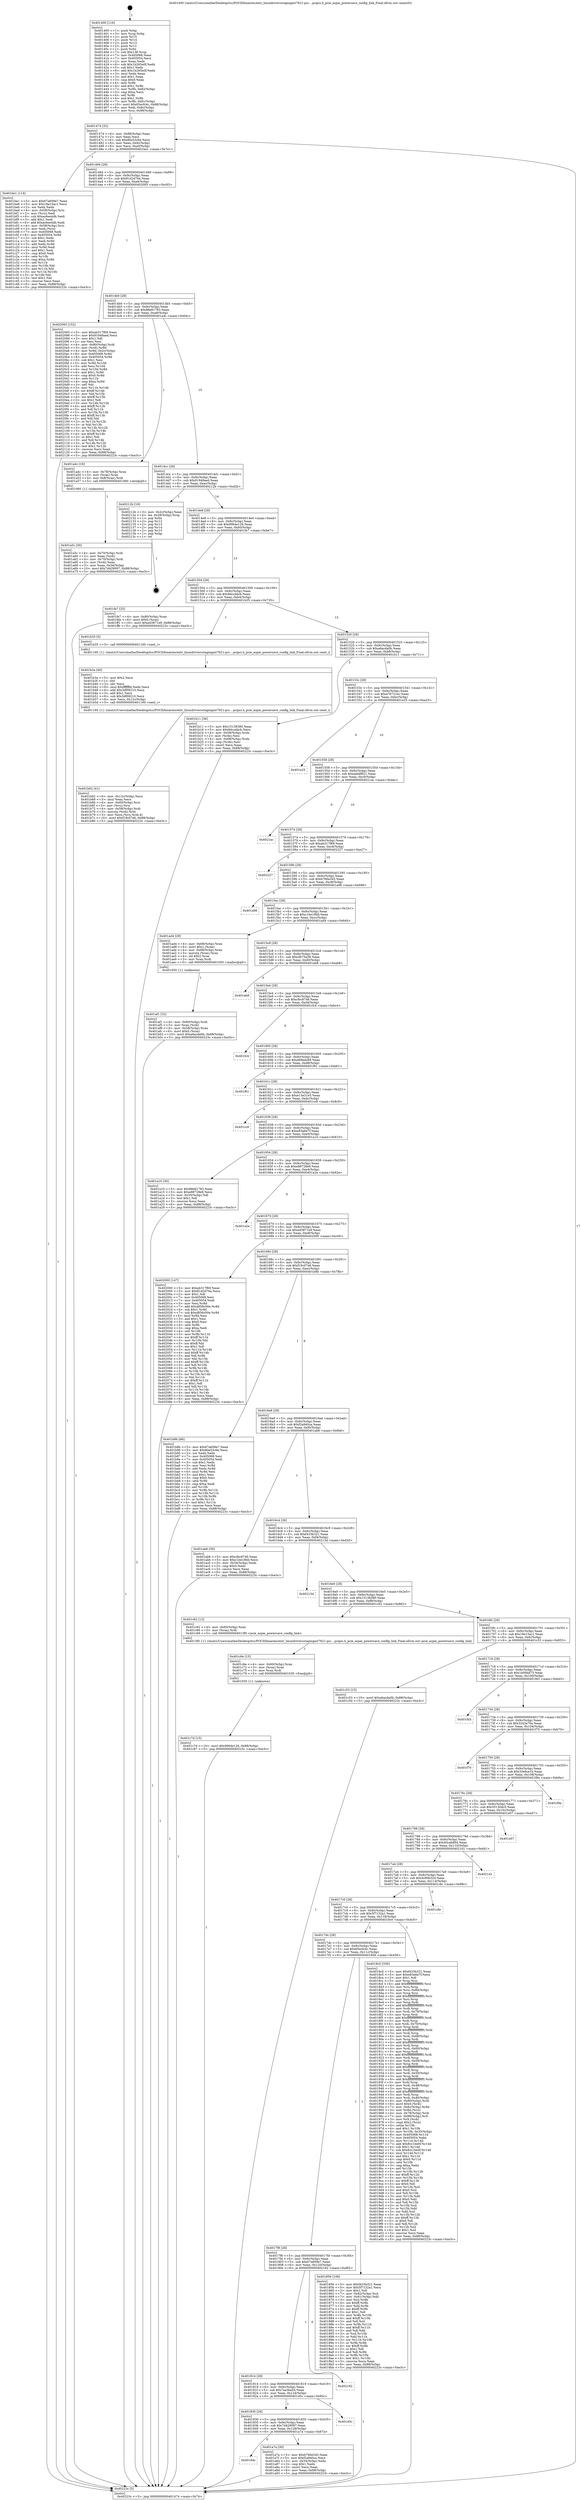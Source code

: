 digraph "0x401400" {
  label = "0x401400 (/mnt/c/Users/mathe/Desktop/tcc/POCII/binaries/extr_linuxdriversstagingmt7621-pci....pcipci.h_pcie_aspm_powersave_config_link_Final-ollvm.out::main(0))"
  labelloc = "t"
  node[shape=record]

  Entry [label="",width=0.3,height=0.3,shape=circle,fillcolor=black,style=filled]
  "0x401474" [label="{
     0x401474 [32]\l
     | [instrs]\l
     &nbsp;&nbsp;0x401474 \<+6\>: mov -0x88(%rbp),%eax\l
     &nbsp;&nbsp;0x40147a \<+2\>: mov %eax,%ecx\l
     &nbsp;&nbsp;0x40147c \<+6\>: sub $0x80e53c6e,%ecx\l
     &nbsp;&nbsp;0x401482 \<+6\>: mov %eax,-0x9c(%rbp)\l
     &nbsp;&nbsp;0x401488 \<+6\>: mov %ecx,-0xa0(%rbp)\l
     &nbsp;&nbsp;0x40148e \<+6\>: je 0000000000401be1 \<main+0x7e1\>\l
  }"]
  "0x401be1" [label="{
     0x401be1 [114]\l
     | [instrs]\l
     &nbsp;&nbsp;0x401be1 \<+5\>: mov $0x67a609e7,%eax\l
     &nbsp;&nbsp;0x401be6 \<+5\>: mov $0x18e15ac1,%ecx\l
     &nbsp;&nbsp;0x401beb \<+2\>: xor %edx,%edx\l
     &nbsp;&nbsp;0x401bed \<+4\>: mov -0x58(%rbp),%rsi\l
     &nbsp;&nbsp;0x401bf1 \<+2\>: mov (%rsi),%edi\l
     &nbsp;&nbsp;0x401bf3 \<+6\>: sub $0xac6ee4db,%edi\l
     &nbsp;&nbsp;0x401bf9 \<+3\>: add $0x1,%edi\l
     &nbsp;&nbsp;0x401bfc \<+6\>: add $0xac6ee4db,%edi\l
     &nbsp;&nbsp;0x401c02 \<+4\>: mov -0x58(%rbp),%rsi\l
     &nbsp;&nbsp;0x401c06 \<+2\>: mov %edi,(%rsi)\l
     &nbsp;&nbsp;0x401c08 \<+7\>: mov 0x405068,%edi\l
     &nbsp;&nbsp;0x401c0f \<+8\>: mov 0x405054,%r8d\l
     &nbsp;&nbsp;0x401c17 \<+3\>: sub $0x1,%edx\l
     &nbsp;&nbsp;0x401c1a \<+3\>: mov %edi,%r9d\l
     &nbsp;&nbsp;0x401c1d \<+3\>: add %edx,%r9d\l
     &nbsp;&nbsp;0x401c20 \<+4\>: imul %r9d,%edi\l
     &nbsp;&nbsp;0x401c24 \<+3\>: and $0x1,%edi\l
     &nbsp;&nbsp;0x401c27 \<+3\>: cmp $0x0,%edi\l
     &nbsp;&nbsp;0x401c2a \<+4\>: sete %r10b\l
     &nbsp;&nbsp;0x401c2e \<+4\>: cmp $0xa,%r8d\l
     &nbsp;&nbsp;0x401c32 \<+4\>: setl %r11b\l
     &nbsp;&nbsp;0x401c36 \<+3\>: mov %r10b,%bl\l
     &nbsp;&nbsp;0x401c39 \<+3\>: and %r11b,%bl\l
     &nbsp;&nbsp;0x401c3c \<+3\>: xor %r11b,%r10b\l
     &nbsp;&nbsp;0x401c3f \<+3\>: or %r10b,%bl\l
     &nbsp;&nbsp;0x401c42 \<+3\>: test $0x1,%bl\l
     &nbsp;&nbsp;0x401c45 \<+3\>: cmovne %ecx,%eax\l
     &nbsp;&nbsp;0x401c48 \<+6\>: mov %eax,-0x88(%rbp)\l
     &nbsp;&nbsp;0x401c4e \<+5\>: jmp 000000000040223c \<main+0xe3c\>\l
  }"]
  "0x401494" [label="{
     0x401494 [28]\l
     | [instrs]\l
     &nbsp;&nbsp;0x401494 \<+5\>: jmp 0000000000401499 \<main+0x99\>\l
     &nbsp;&nbsp;0x401499 \<+6\>: mov -0x9c(%rbp),%eax\l
     &nbsp;&nbsp;0x40149f \<+5\>: sub $0x81d2d76a,%eax\l
     &nbsp;&nbsp;0x4014a4 \<+6\>: mov %eax,-0xa4(%rbp)\l
     &nbsp;&nbsp;0x4014aa \<+6\>: je 0000000000402093 \<main+0xc93\>\l
  }"]
  Exit [label="",width=0.3,height=0.3,shape=circle,fillcolor=black,style=filled,peripheries=2]
  "0x402093" [label="{
     0x402093 [152]\l
     | [instrs]\l
     &nbsp;&nbsp;0x402093 \<+5\>: mov $0xab317f69,%eax\l
     &nbsp;&nbsp;0x402098 \<+5\>: mov $0x91948aed,%ecx\l
     &nbsp;&nbsp;0x40209d \<+2\>: mov $0x1,%dl\l
     &nbsp;&nbsp;0x40209f \<+2\>: xor %esi,%esi\l
     &nbsp;&nbsp;0x4020a1 \<+4\>: mov -0x80(%rbp),%rdi\l
     &nbsp;&nbsp;0x4020a5 \<+3\>: mov (%rdi),%r8d\l
     &nbsp;&nbsp;0x4020a8 \<+4\>: mov %r8d,-0x2c(%rbp)\l
     &nbsp;&nbsp;0x4020ac \<+8\>: mov 0x405068,%r8d\l
     &nbsp;&nbsp;0x4020b4 \<+8\>: mov 0x405054,%r9d\l
     &nbsp;&nbsp;0x4020bc \<+3\>: sub $0x1,%esi\l
     &nbsp;&nbsp;0x4020bf \<+3\>: mov %r8d,%r10d\l
     &nbsp;&nbsp;0x4020c2 \<+3\>: add %esi,%r10d\l
     &nbsp;&nbsp;0x4020c5 \<+4\>: imul %r10d,%r8d\l
     &nbsp;&nbsp;0x4020c9 \<+4\>: and $0x1,%r8d\l
     &nbsp;&nbsp;0x4020cd \<+4\>: cmp $0x0,%r8d\l
     &nbsp;&nbsp;0x4020d1 \<+4\>: sete %r11b\l
     &nbsp;&nbsp;0x4020d5 \<+4\>: cmp $0xa,%r9d\l
     &nbsp;&nbsp;0x4020d9 \<+3\>: setl %bl\l
     &nbsp;&nbsp;0x4020dc \<+3\>: mov %r11b,%r14b\l
     &nbsp;&nbsp;0x4020df \<+4\>: xor $0xff,%r14b\l
     &nbsp;&nbsp;0x4020e3 \<+3\>: mov %bl,%r15b\l
     &nbsp;&nbsp;0x4020e6 \<+4\>: xor $0xff,%r15b\l
     &nbsp;&nbsp;0x4020ea \<+3\>: xor $0x1,%dl\l
     &nbsp;&nbsp;0x4020ed \<+3\>: mov %r14b,%r12b\l
     &nbsp;&nbsp;0x4020f0 \<+4\>: and $0xff,%r12b\l
     &nbsp;&nbsp;0x4020f4 \<+3\>: and %dl,%r11b\l
     &nbsp;&nbsp;0x4020f7 \<+3\>: mov %r15b,%r13b\l
     &nbsp;&nbsp;0x4020fa \<+4\>: and $0xff,%r13b\l
     &nbsp;&nbsp;0x4020fe \<+2\>: and %dl,%bl\l
     &nbsp;&nbsp;0x402100 \<+3\>: or %r11b,%r12b\l
     &nbsp;&nbsp;0x402103 \<+3\>: or %bl,%r13b\l
     &nbsp;&nbsp;0x402106 \<+3\>: xor %r13b,%r12b\l
     &nbsp;&nbsp;0x402109 \<+3\>: or %r15b,%r14b\l
     &nbsp;&nbsp;0x40210c \<+4\>: xor $0xff,%r14b\l
     &nbsp;&nbsp;0x402110 \<+3\>: or $0x1,%dl\l
     &nbsp;&nbsp;0x402113 \<+3\>: and %dl,%r14b\l
     &nbsp;&nbsp;0x402116 \<+3\>: or %r14b,%r12b\l
     &nbsp;&nbsp;0x402119 \<+4\>: test $0x1,%r12b\l
     &nbsp;&nbsp;0x40211d \<+3\>: cmovne %ecx,%eax\l
     &nbsp;&nbsp;0x402120 \<+6\>: mov %eax,-0x88(%rbp)\l
     &nbsp;&nbsp;0x402126 \<+5\>: jmp 000000000040223c \<main+0xe3c\>\l
  }"]
  "0x4014b0" [label="{
     0x4014b0 [28]\l
     | [instrs]\l
     &nbsp;&nbsp;0x4014b0 \<+5\>: jmp 00000000004014b5 \<main+0xb5\>\l
     &nbsp;&nbsp;0x4014b5 \<+6\>: mov -0x9c(%rbp),%eax\l
     &nbsp;&nbsp;0x4014bb \<+5\>: sub $0x88e81783,%eax\l
     &nbsp;&nbsp;0x4014c0 \<+6\>: mov %eax,-0xa8(%rbp)\l
     &nbsp;&nbsp;0x4014c6 \<+6\>: je 0000000000401a4c \<main+0x64c\>\l
  }"]
  "0x401c7d" [label="{
     0x401c7d [15]\l
     | [instrs]\l
     &nbsp;&nbsp;0x401c7d \<+10\>: movl $0x9964e126,-0x88(%rbp)\l
     &nbsp;&nbsp;0x401c87 \<+5\>: jmp 000000000040223c \<main+0xe3c\>\l
  }"]
  "0x401a4c" [label="{
     0x401a4c [16]\l
     | [instrs]\l
     &nbsp;&nbsp;0x401a4c \<+4\>: mov -0x78(%rbp),%rax\l
     &nbsp;&nbsp;0x401a50 \<+3\>: mov (%rax),%rax\l
     &nbsp;&nbsp;0x401a53 \<+4\>: mov 0x8(%rax),%rdi\l
     &nbsp;&nbsp;0x401a57 \<+5\>: call 0000000000401060 \<atoi@plt\>\l
     | [calls]\l
     &nbsp;&nbsp;0x401060 \{1\} (unknown)\l
  }"]
  "0x4014cc" [label="{
     0x4014cc [28]\l
     | [instrs]\l
     &nbsp;&nbsp;0x4014cc \<+5\>: jmp 00000000004014d1 \<main+0xd1\>\l
     &nbsp;&nbsp;0x4014d1 \<+6\>: mov -0x9c(%rbp),%eax\l
     &nbsp;&nbsp;0x4014d7 \<+5\>: sub $0x91948aed,%eax\l
     &nbsp;&nbsp;0x4014dc \<+6\>: mov %eax,-0xac(%rbp)\l
     &nbsp;&nbsp;0x4014e2 \<+6\>: je 000000000040212b \<main+0xd2b\>\l
  }"]
  "0x401c6e" [label="{
     0x401c6e [15]\l
     | [instrs]\l
     &nbsp;&nbsp;0x401c6e \<+4\>: mov -0x60(%rbp),%rax\l
     &nbsp;&nbsp;0x401c72 \<+3\>: mov (%rax),%rax\l
     &nbsp;&nbsp;0x401c75 \<+3\>: mov %rax,%rdi\l
     &nbsp;&nbsp;0x401c78 \<+5\>: call 0000000000401030 \<free@plt\>\l
     | [calls]\l
     &nbsp;&nbsp;0x401030 \{1\} (unknown)\l
  }"]
  "0x40212b" [label="{
     0x40212b [18]\l
     | [instrs]\l
     &nbsp;&nbsp;0x40212b \<+3\>: mov -0x2c(%rbp),%eax\l
     &nbsp;&nbsp;0x40212e \<+4\>: lea -0x28(%rbp),%rsp\l
     &nbsp;&nbsp;0x402132 \<+1\>: pop %rbx\l
     &nbsp;&nbsp;0x402133 \<+2\>: pop %r12\l
     &nbsp;&nbsp;0x402135 \<+2\>: pop %r13\l
     &nbsp;&nbsp;0x402137 \<+2\>: pop %r14\l
     &nbsp;&nbsp;0x402139 \<+2\>: pop %r15\l
     &nbsp;&nbsp;0x40213b \<+1\>: pop %rbp\l
     &nbsp;&nbsp;0x40213c \<+1\>: ret\l
  }"]
  "0x4014e8" [label="{
     0x4014e8 [28]\l
     | [instrs]\l
     &nbsp;&nbsp;0x4014e8 \<+5\>: jmp 00000000004014ed \<main+0xed\>\l
     &nbsp;&nbsp;0x4014ed \<+6\>: mov -0x9c(%rbp),%eax\l
     &nbsp;&nbsp;0x4014f3 \<+5\>: sub $0x9964e126,%eax\l
     &nbsp;&nbsp;0x4014f8 \<+6\>: mov %eax,-0xb0(%rbp)\l
     &nbsp;&nbsp;0x4014fe \<+6\>: je 0000000000401fe7 \<main+0xbe7\>\l
  }"]
  "0x401b62" [label="{
     0x401b62 [41]\l
     | [instrs]\l
     &nbsp;&nbsp;0x401b62 \<+6\>: mov -0x12c(%rbp),%ecx\l
     &nbsp;&nbsp;0x401b68 \<+3\>: imul %eax,%ecx\l
     &nbsp;&nbsp;0x401b6b \<+4\>: mov -0x60(%rbp),%rsi\l
     &nbsp;&nbsp;0x401b6f \<+3\>: mov (%rsi),%rsi\l
     &nbsp;&nbsp;0x401b72 \<+4\>: mov -0x58(%rbp),%rdi\l
     &nbsp;&nbsp;0x401b76 \<+3\>: movslq (%rdi),%rdi\l
     &nbsp;&nbsp;0x401b79 \<+3\>: mov %ecx,(%rsi,%rdi,4)\l
     &nbsp;&nbsp;0x401b7c \<+10\>: movl $0xf19c07a6,-0x88(%rbp)\l
     &nbsp;&nbsp;0x401b86 \<+5\>: jmp 000000000040223c \<main+0xe3c\>\l
  }"]
  "0x401fe7" [label="{
     0x401fe7 [25]\l
     | [instrs]\l
     &nbsp;&nbsp;0x401fe7 \<+4\>: mov -0x80(%rbp),%rax\l
     &nbsp;&nbsp;0x401feb \<+6\>: movl $0x0,(%rax)\l
     &nbsp;&nbsp;0x401ff1 \<+10\>: movl $0xed3871e9,-0x88(%rbp)\l
     &nbsp;&nbsp;0x401ffb \<+5\>: jmp 000000000040223c \<main+0xe3c\>\l
  }"]
  "0x401504" [label="{
     0x401504 [28]\l
     | [instrs]\l
     &nbsp;&nbsp;0x401504 \<+5\>: jmp 0000000000401509 \<main+0x109\>\l
     &nbsp;&nbsp;0x401509 \<+6\>: mov -0x9c(%rbp),%eax\l
     &nbsp;&nbsp;0x40150f \<+5\>: sub $0x9dccddcb,%eax\l
     &nbsp;&nbsp;0x401514 \<+6\>: mov %eax,-0xb4(%rbp)\l
     &nbsp;&nbsp;0x40151a \<+6\>: je 0000000000401b35 \<main+0x735\>\l
  }"]
  "0x401b3a" [label="{
     0x401b3a [40]\l
     | [instrs]\l
     &nbsp;&nbsp;0x401b3a \<+5\>: mov $0x2,%ecx\l
     &nbsp;&nbsp;0x401b3f \<+1\>: cltd\l
     &nbsp;&nbsp;0x401b40 \<+2\>: idiv %ecx\l
     &nbsp;&nbsp;0x401b42 \<+6\>: imul $0xfffffffe,%edx,%ecx\l
     &nbsp;&nbsp;0x401b48 \<+6\>: add $0x3df09210,%ecx\l
     &nbsp;&nbsp;0x401b4e \<+3\>: add $0x1,%ecx\l
     &nbsp;&nbsp;0x401b51 \<+6\>: sub $0x3df09210,%ecx\l
     &nbsp;&nbsp;0x401b57 \<+6\>: mov %ecx,-0x12c(%rbp)\l
     &nbsp;&nbsp;0x401b5d \<+5\>: call 0000000000401160 \<next_i\>\l
     | [calls]\l
     &nbsp;&nbsp;0x401160 \{1\} (/mnt/c/Users/mathe/Desktop/tcc/POCII/binaries/extr_linuxdriversstagingmt7621-pci....pcipci.h_pcie_aspm_powersave_config_link_Final-ollvm.out::next_i)\l
  }"]
  "0x401b35" [label="{
     0x401b35 [5]\l
     | [instrs]\l
     &nbsp;&nbsp;0x401b35 \<+5\>: call 0000000000401160 \<next_i\>\l
     | [calls]\l
     &nbsp;&nbsp;0x401160 \{1\} (/mnt/c/Users/mathe/Desktop/tcc/POCII/binaries/extr_linuxdriversstagingmt7621-pci....pcipci.h_pcie_aspm_powersave_config_link_Final-ollvm.out::next_i)\l
  }"]
  "0x401520" [label="{
     0x401520 [28]\l
     | [instrs]\l
     &nbsp;&nbsp;0x401520 \<+5\>: jmp 0000000000401525 \<main+0x125\>\l
     &nbsp;&nbsp;0x401525 \<+6\>: mov -0x9c(%rbp),%eax\l
     &nbsp;&nbsp;0x40152b \<+5\>: sub $0xa6acda0b,%eax\l
     &nbsp;&nbsp;0x401530 \<+6\>: mov %eax,-0xb8(%rbp)\l
     &nbsp;&nbsp;0x401536 \<+6\>: je 0000000000401b11 \<main+0x711\>\l
  }"]
  "0x401af1" [label="{
     0x401af1 [32]\l
     | [instrs]\l
     &nbsp;&nbsp;0x401af1 \<+4\>: mov -0x60(%rbp),%rdi\l
     &nbsp;&nbsp;0x401af5 \<+3\>: mov %rax,(%rdi)\l
     &nbsp;&nbsp;0x401af8 \<+4\>: mov -0x58(%rbp),%rax\l
     &nbsp;&nbsp;0x401afc \<+6\>: movl $0x0,(%rax)\l
     &nbsp;&nbsp;0x401b02 \<+10\>: movl $0xa6acda0b,-0x88(%rbp)\l
     &nbsp;&nbsp;0x401b0c \<+5\>: jmp 000000000040223c \<main+0xe3c\>\l
  }"]
  "0x401b11" [label="{
     0x401b11 [36]\l
     | [instrs]\l
     &nbsp;&nbsp;0x401b11 \<+5\>: mov $0x15138380,%eax\l
     &nbsp;&nbsp;0x401b16 \<+5\>: mov $0x9dccddcb,%ecx\l
     &nbsp;&nbsp;0x401b1b \<+4\>: mov -0x58(%rbp),%rdx\l
     &nbsp;&nbsp;0x401b1f \<+2\>: mov (%rdx),%esi\l
     &nbsp;&nbsp;0x401b21 \<+4\>: mov -0x68(%rbp),%rdx\l
     &nbsp;&nbsp;0x401b25 \<+2\>: cmp (%rdx),%esi\l
     &nbsp;&nbsp;0x401b27 \<+3\>: cmovl %ecx,%eax\l
     &nbsp;&nbsp;0x401b2a \<+6\>: mov %eax,-0x88(%rbp)\l
     &nbsp;&nbsp;0x401b30 \<+5\>: jmp 000000000040223c \<main+0xe3c\>\l
  }"]
  "0x40153c" [label="{
     0x40153c [28]\l
     | [instrs]\l
     &nbsp;&nbsp;0x40153c \<+5\>: jmp 0000000000401541 \<main+0x141\>\l
     &nbsp;&nbsp;0x401541 \<+6\>: mov -0x9c(%rbp),%eax\l
     &nbsp;&nbsp;0x401547 \<+5\>: sub $0xa76721ec,%eax\l
     &nbsp;&nbsp;0x40154c \<+6\>: mov %eax,-0xbc(%rbp)\l
     &nbsp;&nbsp;0x401552 \<+6\>: je 0000000000401e25 \<main+0xa25\>\l
  }"]
  "0x40184c" [label="{
     0x40184c\l
  }", style=dashed]
  "0x401e25" [label="{
     0x401e25\l
  }", style=dashed]
  "0x401558" [label="{
     0x401558 [28]\l
     | [instrs]\l
     &nbsp;&nbsp;0x401558 \<+5\>: jmp 000000000040155d \<main+0x15d\>\l
     &nbsp;&nbsp;0x40155d \<+6\>: mov -0x9c(%rbp),%eax\l
     &nbsp;&nbsp;0x401563 \<+5\>: sub $0xaabdf821,%eax\l
     &nbsp;&nbsp;0x401568 \<+6\>: mov %eax,-0xc0(%rbp)\l
     &nbsp;&nbsp;0x40156e \<+6\>: je 00000000004021ac \<main+0xdac\>\l
  }"]
  "0x401a7a" [label="{
     0x401a7a [30]\l
     | [instrs]\l
     &nbsp;&nbsp;0x401a7a \<+5\>: mov $0xb766e345,%eax\l
     &nbsp;&nbsp;0x401a7f \<+5\>: mov $0xf2a940ca,%ecx\l
     &nbsp;&nbsp;0x401a84 \<+3\>: mov -0x34(%rbp),%edx\l
     &nbsp;&nbsp;0x401a87 \<+3\>: cmp $0x1,%edx\l
     &nbsp;&nbsp;0x401a8a \<+3\>: cmovl %ecx,%eax\l
     &nbsp;&nbsp;0x401a8d \<+6\>: mov %eax,-0x88(%rbp)\l
     &nbsp;&nbsp;0x401a93 \<+5\>: jmp 000000000040223c \<main+0xe3c\>\l
  }"]
  "0x4021ac" [label="{
     0x4021ac\l
  }", style=dashed]
  "0x401574" [label="{
     0x401574 [28]\l
     | [instrs]\l
     &nbsp;&nbsp;0x401574 \<+5\>: jmp 0000000000401579 \<main+0x179\>\l
     &nbsp;&nbsp;0x401579 \<+6\>: mov -0x9c(%rbp),%eax\l
     &nbsp;&nbsp;0x40157f \<+5\>: sub $0xab317f69,%eax\l
     &nbsp;&nbsp;0x401584 \<+6\>: mov %eax,-0xc4(%rbp)\l
     &nbsp;&nbsp;0x40158a \<+6\>: je 0000000000402227 \<main+0xe27\>\l
  }"]
  "0x401830" [label="{
     0x401830 [28]\l
     | [instrs]\l
     &nbsp;&nbsp;0x401830 \<+5\>: jmp 0000000000401835 \<main+0x435\>\l
     &nbsp;&nbsp;0x401835 \<+6\>: mov -0x9c(%rbp),%eax\l
     &nbsp;&nbsp;0x40183b \<+5\>: sub $0x7d429097,%eax\l
     &nbsp;&nbsp;0x401840 \<+6\>: mov %eax,-0x128(%rbp)\l
     &nbsp;&nbsp;0x401846 \<+6\>: je 0000000000401a7a \<main+0x67a\>\l
  }"]
  "0x402227" [label="{
     0x402227\l
  }", style=dashed]
  "0x401590" [label="{
     0x401590 [28]\l
     | [instrs]\l
     &nbsp;&nbsp;0x401590 \<+5\>: jmp 0000000000401595 \<main+0x195\>\l
     &nbsp;&nbsp;0x401595 \<+6\>: mov -0x9c(%rbp),%eax\l
     &nbsp;&nbsp;0x40159b \<+5\>: sub $0xb766e345,%eax\l
     &nbsp;&nbsp;0x4015a0 \<+6\>: mov %eax,-0xc8(%rbp)\l
     &nbsp;&nbsp;0x4015a6 \<+6\>: je 0000000000401a98 \<main+0x698\>\l
  }"]
  "0x401d5c" [label="{
     0x401d5c\l
  }", style=dashed]
  "0x401a98" [label="{
     0x401a98\l
  }", style=dashed]
  "0x4015ac" [label="{
     0x4015ac [28]\l
     | [instrs]\l
     &nbsp;&nbsp;0x4015ac \<+5\>: jmp 00000000004015b1 \<main+0x1b1\>\l
     &nbsp;&nbsp;0x4015b1 \<+6\>: mov -0x9c(%rbp),%eax\l
     &nbsp;&nbsp;0x4015b7 \<+5\>: sub $0xc1be18bb,%eax\l
     &nbsp;&nbsp;0x4015bc \<+6\>: mov %eax,-0xcc(%rbp)\l
     &nbsp;&nbsp;0x4015c2 \<+6\>: je 0000000000401ad4 \<main+0x6d4\>\l
  }"]
  "0x401814" [label="{
     0x401814 [28]\l
     | [instrs]\l
     &nbsp;&nbsp;0x401814 \<+5\>: jmp 0000000000401819 \<main+0x419\>\l
     &nbsp;&nbsp;0x401819 \<+6\>: mov -0x9c(%rbp),%eax\l
     &nbsp;&nbsp;0x40181f \<+5\>: sub $0x7aa3ba54,%eax\l
     &nbsp;&nbsp;0x401824 \<+6\>: mov %eax,-0x124(%rbp)\l
     &nbsp;&nbsp;0x40182a \<+6\>: je 0000000000401d5c \<main+0x95c\>\l
  }"]
  "0x401ad4" [label="{
     0x401ad4 [29]\l
     | [instrs]\l
     &nbsp;&nbsp;0x401ad4 \<+4\>: mov -0x68(%rbp),%rax\l
     &nbsp;&nbsp;0x401ad8 \<+6\>: movl $0x1,(%rax)\l
     &nbsp;&nbsp;0x401ade \<+4\>: mov -0x68(%rbp),%rax\l
     &nbsp;&nbsp;0x401ae2 \<+3\>: movslq (%rax),%rax\l
     &nbsp;&nbsp;0x401ae5 \<+4\>: shl $0x2,%rax\l
     &nbsp;&nbsp;0x401ae9 \<+3\>: mov %rax,%rdi\l
     &nbsp;&nbsp;0x401aec \<+5\>: call 0000000000401050 \<malloc@plt\>\l
     | [calls]\l
     &nbsp;&nbsp;0x401050 \{1\} (unknown)\l
  }"]
  "0x4015c8" [label="{
     0x4015c8 [28]\l
     | [instrs]\l
     &nbsp;&nbsp;0x4015c8 \<+5\>: jmp 00000000004015cd \<main+0x1cd\>\l
     &nbsp;&nbsp;0x4015cd \<+6\>: mov -0x9c(%rbp),%eax\l
     &nbsp;&nbsp;0x4015d3 \<+5\>: sub $0xcfb75a38,%eax\l
     &nbsp;&nbsp;0x4015d8 \<+6\>: mov %eax,-0xd0(%rbp)\l
     &nbsp;&nbsp;0x4015de \<+6\>: je 0000000000401eb8 \<main+0xab8\>\l
  }"]
  "0x402182" [label="{
     0x402182\l
  }", style=dashed]
  "0x401eb8" [label="{
     0x401eb8\l
  }", style=dashed]
  "0x4015e4" [label="{
     0x4015e4 [28]\l
     | [instrs]\l
     &nbsp;&nbsp;0x4015e4 \<+5\>: jmp 00000000004015e9 \<main+0x1e9\>\l
     &nbsp;&nbsp;0x4015e9 \<+6\>: mov -0x9c(%rbp),%eax\l
     &nbsp;&nbsp;0x4015ef \<+5\>: sub $0xcfec8746,%eax\l
     &nbsp;&nbsp;0x4015f4 \<+6\>: mov %eax,-0xd4(%rbp)\l
     &nbsp;&nbsp;0x4015fa \<+6\>: je 0000000000401fc4 \<main+0xbc4\>\l
  }"]
  "0x401a5c" [label="{
     0x401a5c [30]\l
     | [instrs]\l
     &nbsp;&nbsp;0x401a5c \<+4\>: mov -0x70(%rbp),%rdi\l
     &nbsp;&nbsp;0x401a60 \<+2\>: mov %eax,(%rdi)\l
     &nbsp;&nbsp;0x401a62 \<+4\>: mov -0x70(%rbp),%rdi\l
     &nbsp;&nbsp;0x401a66 \<+2\>: mov (%rdi),%eax\l
     &nbsp;&nbsp;0x401a68 \<+3\>: mov %eax,-0x34(%rbp)\l
     &nbsp;&nbsp;0x401a6b \<+10\>: movl $0x7d429097,-0x88(%rbp)\l
     &nbsp;&nbsp;0x401a75 \<+5\>: jmp 000000000040223c \<main+0xe3c\>\l
  }"]
  "0x401fc4" [label="{
     0x401fc4\l
  }", style=dashed]
  "0x401600" [label="{
     0x401600 [28]\l
     | [instrs]\l
     &nbsp;&nbsp;0x401600 \<+5\>: jmp 0000000000401605 \<main+0x205\>\l
     &nbsp;&nbsp;0x401605 \<+6\>: mov -0x9c(%rbp),%eax\l
     &nbsp;&nbsp;0x40160b \<+5\>: sub $0xd69edc69,%eax\l
     &nbsp;&nbsp;0x401610 \<+6\>: mov %eax,-0xd8(%rbp)\l
     &nbsp;&nbsp;0x401616 \<+6\>: je 0000000000401f61 \<main+0xb61\>\l
  }"]
  "0x401400" [label="{
     0x401400 [116]\l
     | [instrs]\l
     &nbsp;&nbsp;0x401400 \<+1\>: push %rbp\l
     &nbsp;&nbsp;0x401401 \<+3\>: mov %rsp,%rbp\l
     &nbsp;&nbsp;0x401404 \<+2\>: push %r15\l
     &nbsp;&nbsp;0x401406 \<+2\>: push %r14\l
     &nbsp;&nbsp;0x401408 \<+2\>: push %r13\l
     &nbsp;&nbsp;0x40140a \<+2\>: push %r12\l
     &nbsp;&nbsp;0x40140c \<+1\>: push %rbx\l
     &nbsp;&nbsp;0x40140d \<+7\>: sub $0x138,%rsp\l
     &nbsp;&nbsp;0x401414 \<+7\>: mov 0x405068,%eax\l
     &nbsp;&nbsp;0x40141b \<+7\>: mov 0x405054,%ecx\l
     &nbsp;&nbsp;0x401422 \<+2\>: mov %eax,%edx\l
     &nbsp;&nbsp;0x401424 \<+6\>: sub $0x1b265e0f,%edx\l
     &nbsp;&nbsp;0x40142a \<+3\>: sub $0x1,%edx\l
     &nbsp;&nbsp;0x40142d \<+6\>: add $0x1b265e0f,%edx\l
     &nbsp;&nbsp;0x401433 \<+3\>: imul %edx,%eax\l
     &nbsp;&nbsp;0x401436 \<+3\>: and $0x1,%eax\l
     &nbsp;&nbsp;0x401439 \<+3\>: cmp $0x0,%eax\l
     &nbsp;&nbsp;0x40143c \<+4\>: sete %r8b\l
     &nbsp;&nbsp;0x401440 \<+4\>: and $0x1,%r8b\l
     &nbsp;&nbsp;0x401444 \<+7\>: mov %r8b,-0x82(%rbp)\l
     &nbsp;&nbsp;0x40144b \<+3\>: cmp $0xa,%ecx\l
     &nbsp;&nbsp;0x40144e \<+4\>: setl %r8b\l
     &nbsp;&nbsp;0x401452 \<+4\>: and $0x1,%r8b\l
     &nbsp;&nbsp;0x401456 \<+7\>: mov %r8b,-0x81(%rbp)\l
     &nbsp;&nbsp;0x40145d \<+10\>: movl $0x65ecfc4c,-0x88(%rbp)\l
     &nbsp;&nbsp;0x401467 \<+6\>: mov %edi,-0x8c(%rbp)\l
     &nbsp;&nbsp;0x40146d \<+7\>: mov %rsi,-0x98(%rbp)\l
  }"]
  "0x401f61" [label="{
     0x401f61\l
  }", style=dashed]
  "0x40161c" [label="{
     0x40161c [28]\l
     | [instrs]\l
     &nbsp;&nbsp;0x40161c \<+5\>: jmp 0000000000401621 \<main+0x221\>\l
     &nbsp;&nbsp;0x401621 \<+6\>: mov -0x9c(%rbp),%eax\l
     &nbsp;&nbsp;0x401627 \<+5\>: sub $0xe13e31e5,%eax\l
     &nbsp;&nbsp;0x40162c \<+6\>: mov %eax,-0xdc(%rbp)\l
     &nbsp;&nbsp;0x401632 \<+6\>: je 0000000000401cc9 \<main+0x8c9\>\l
  }"]
  "0x40223c" [label="{
     0x40223c [5]\l
     | [instrs]\l
     &nbsp;&nbsp;0x40223c \<+5\>: jmp 0000000000401474 \<main+0x74\>\l
  }"]
  "0x401cc9" [label="{
     0x401cc9\l
  }", style=dashed]
  "0x401638" [label="{
     0x401638 [28]\l
     | [instrs]\l
     &nbsp;&nbsp;0x401638 \<+5\>: jmp 000000000040163d \<main+0x23d\>\l
     &nbsp;&nbsp;0x40163d \<+6\>: mov -0x9c(%rbp),%eax\l
     &nbsp;&nbsp;0x401643 \<+5\>: sub $0xe83a6e7f,%eax\l
     &nbsp;&nbsp;0x401648 \<+6\>: mov %eax,-0xe0(%rbp)\l
     &nbsp;&nbsp;0x40164e \<+6\>: je 0000000000401a10 \<main+0x610\>\l
  }"]
  "0x4017f8" [label="{
     0x4017f8 [28]\l
     | [instrs]\l
     &nbsp;&nbsp;0x4017f8 \<+5\>: jmp 00000000004017fd \<main+0x3fd\>\l
     &nbsp;&nbsp;0x4017fd \<+6\>: mov -0x9c(%rbp),%eax\l
     &nbsp;&nbsp;0x401803 \<+5\>: sub $0x67a609e7,%eax\l
     &nbsp;&nbsp;0x401808 \<+6\>: mov %eax,-0x120(%rbp)\l
     &nbsp;&nbsp;0x40180e \<+6\>: je 0000000000402182 \<main+0xd82\>\l
  }"]
  "0x401a10" [label="{
     0x401a10 [30]\l
     | [instrs]\l
     &nbsp;&nbsp;0x401a10 \<+5\>: mov $0x88e81783,%eax\l
     &nbsp;&nbsp;0x401a15 \<+5\>: mov $0xe88728e9,%ecx\l
     &nbsp;&nbsp;0x401a1a \<+3\>: mov -0x35(%rbp),%dl\l
     &nbsp;&nbsp;0x401a1d \<+3\>: test $0x1,%dl\l
     &nbsp;&nbsp;0x401a20 \<+3\>: cmovne %ecx,%eax\l
     &nbsp;&nbsp;0x401a23 \<+6\>: mov %eax,-0x88(%rbp)\l
     &nbsp;&nbsp;0x401a29 \<+5\>: jmp 000000000040223c \<main+0xe3c\>\l
  }"]
  "0x401654" [label="{
     0x401654 [28]\l
     | [instrs]\l
     &nbsp;&nbsp;0x401654 \<+5\>: jmp 0000000000401659 \<main+0x259\>\l
     &nbsp;&nbsp;0x401659 \<+6\>: mov -0x9c(%rbp),%eax\l
     &nbsp;&nbsp;0x40165f \<+5\>: sub $0xe88728e9,%eax\l
     &nbsp;&nbsp;0x401664 \<+6\>: mov %eax,-0xe4(%rbp)\l
     &nbsp;&nbsp;0x40166a \<+6\>: je 0000000000401a2e \<main+0x62e\>\l
  }"]
  "0x401856" [label="{
     0x401856 [106]\l
     | [instrs]\l
     &nbsp;&nbsp;0x401856 \<+5\>: mov $0xf433b321,%eax\l
     &nbsp;&nbsp;0x40185b \<+5\>: mov $0x5f7132a1,%ecx\l
     &nbsp;&nbsp;0x401860 \<+2\>: mov $0x1,%dl\l
     &nbsp;&nbsp;0x401862 \<+7\>: mov -0x82(%rbp),%sil\l
     &nbsp;&nbsp;0x401869 \<+7\>: mov -0x81(%rbp),%dil\l
     &nbsp;&nbsp;0x401870 \<+3\>: mov %sil,%r8b\l
     &nbsp;&nbsp;0x401873 \<+4\>: xor $0xff,%r8b\l
     &nbsp;&nbsp;0x401877 \<+3\>: mov %dil,%r9b\l
     &nbsp;&nbsp;0x40187a \<+4\>: xor $0xff,%r9b\l
     &nbsp;&nbsp;0x40187e \<+3\>: xor $0x1,%dl\l
     &nbsp;&nbsp;0x401881 \<+3\>: mov %r8b,%r10b\l
     &nbsp;&nbsp;0x401884 \<+4\>: and $0xff,%r10b\l
     &nbsp;&nbsp;0x401888 \<+3\>: and %dl,%sil\l
     &nbsp;&nbsp;0x40188b \<+3\>: mov %r9b,%r11b\l
     &nbsp;&nbsp;0x40188e \<+4\>: and $0xff,%r11b\l
     &nbsp;&nbsp;0x401892 \<+3\>: and %dl,%dil\l
     &nbsp;&nbsp;0x401895 \<+3\>: or %sil,%r10b\l
     &nbsp;&nbsp;0x401898 \<+3\>: or %dil,%r11b\l
     &nbsp;&nbsp;0x40189b \<+3\>: xor %r11b,%r10b\l
     &nbsp;&nbsp;0x40189e \<+3\>: or %r9b,%r8b\l
     &nbsp;&nbsp;0x4018a1 \<+4\>: xor $0xff,%r8b\l
     &nbsp;&nbsp;0x4018a5 \<+3\>: or $0x1,%dl\l
     &nbsp;&nbsp;0x4018a8 \<+3\>: and %dl,%r8b\l
     &nbsp;&nbsp;0x4018ab \<+3\>: or %r8b,%r10b\l
     &nbsp;&nbsp;0x4018ae \<+4\>: test $0x1,%r10b\l
     &nbsp;&nbsp;0x4018b2 \<+3\>: cmovne %ecx,%eax\l
     &nbsp;&nbsp;0x4018b5 \<+6\>: mov %eax,-0x88(%rbp)\l
     &nbsp;&nbsp;0x4018bb \<+5\>: jmp 000000000040223c \<main+0xe3c\>\l
  }"]
  "0x401a2e" [label="{
     0x401a2e\l
  }", style=dashed]
  "0x401670" [label="{
     0x401670 [28]\l
     | [instrs]\l
     &nbsp;&nbsp;0x401670 \<+5\>: jmp 0000000000401675 \<main+0x275\>\l
     &nbsp;&nbsp;0x401675 \<+6\>: mov -0x9c(%rbp),%eax\l
     &nbsp;&nbsp;0x40167b \<+5\>: sub $0xed3871e9,%eax\l
     &nbsp;&nbsp;0x401680 \<+6\>: mov %eax,-0xe8(%rbp)\l
     &nbsp;&nbsp;0x401686 \<+6\>: je 0000000000402000 \<main+0xc00\>\l
  }"]
  "0x4017dc" [label="{
     0x4017dc [28]\l
     | [instrs]\l
     &nbsp;&nbsp;0x4017dc \<+5\>: jmp 00000000004017e1 \<main+0x3e1\>\l
     &nbsp;&nbsp;0x4017e1 \<+6\>: mov -0x9c(%rbp),%eax\l
     &nbsp;&nbsp;0x4017e7 \<+5\>: sub $0x65ecfc4c,%eax\l
     &nbsp;&nbsp;0x4017ec \<+6\>: mov %eax,-0x11c(%rbp)\l
     &nbsp;&nbsp;0x4017f2 \<+6\>: je 0000000000401856 \<main+0x456\>\l
  }"]
  "0x402000" [label="{
     0x402000 [147]\l
     | [instrs]\l
     &nbsp;&nbsp;0x402000 \<+5\>: mov $0xab317f69,%eax\l
     &nbsp;&nbsp;0x402005 \<+5\>: mov $0x81d2d76a,%ecx\l
     &nbsp;&nbsp;0x40200a \<+2\>: mov $0x1,%dl\l
     &nbsp;&nbsp;0x40200c \<+7\>: mov 0x405068,%esi\l
     &nbsp;&nbsp;0x402013 \<+7\>: mov 0x405054,%edi\l
     &nbsp;&nbsp;0x40201a \<+3\>: mov %esi,%r8d\l
     &nbsp;&nbsp;0x40201d \<+7\>: add $0xd856c00e,%r8d\l
     &nbsp;&nbsp;0x402024 \<+4\>: sub $0x1,%r8d\l
     &nbsp;&nbsp;0x402028 \<+7\>: sub $0xd856c00e,%r8d\l
     &nbsp;&nbsp;0x40202f \<+4\>: imul %r8d,%esi\l
     &nbsp;&nbsp;0x402033 \<+3\>: and $0x1,%esi\l
     &nbsp;&nbsp;0x402036 \<+3\>: cmp $0x0,%esi\l
     &nbsp;&nbsp;0x402039 \<+4\>: sete %r9b\l
     &nbsp;&nbsp;0x40203d \<+3\>: cmp $0xa,%edi\l
     &nbsp;&nbsp;0x402040 \<+4\>: setl %r10b\l
     &nbsp;&nbsp;0x402044 \<+3\>: mov %r9b,%r11b\l
     &nbsp;&nbsp;0x402047 \<+4\>: xor $0xff,%r11b\l
     &nbsp;&nbsp;0x40204b \<+3\>: mov %r10b,%bl\l
     &nbsp;&nbsp;0x40204e \<+3\>: xor $0xff,%bl\l
     &nbsp;&nbsp;0x402051 \<+3\>: xor $0x1,%dl\l
     &nbsp;&nbsp;0x402054 \<+3\>: mov %r11b,%r14b\l
     &nbsp;&nbsp;0x402057 \<+4\>: and $0xff,%r14b\l
     &nbsp;&nbsp;0x40205b \<+3\>: and %dl,%r9b\l
     &nbsp;&nbsp;0x40205e \<+3\>: mov %bl,%r15b\l
     &nbsp;&nbsp;0x402061 \<+4\>: and $0xff,%r15b\l
     &nbsp;&nbsp;0x402065 \<+3\>: and %dl,%r10b\l
     &nbsp;&nbsp;0x402068 \<+3\>: or %r9b,%r14b\l
     &nbsp;&nbsp;0x40206b \<+3\>: or %r10b,%r15b\l
     &nbsp;&nbsp;0x40206e \<+3\>: xor %r15b,%r14b\l
     &nbsp;&nbsp;0x402071 \<+3\>: or %bl,%r11b\l
     &nbsp;&nbsp;0x402074 \<+4\>: xor $0xff,%r11b\l
     &nbsp;&nbsp;0x402078 \<+3\>: or $0x1,%dl\l
     &nbsp;&nbsp;0x40207b \<+3\>: and %dl,%r11b\l
     &nbsp;&nbsp;0x40207e \<+3\>: or %r11b,%r14b\l
     &nbsp;&nbsp;0x402081 \<+4\>: test $0x1,%r14b\l
     &nbsp;&nbsp;0x402085 \<+3\>: cmovne %ecx,%eax\l
     &nbsp;&nbsp;0x402088 \<+6\>: mov %eax,-0x88(%rbp)\l
     &nbsp;&nbsp;0x40208e \<+5\>: jmp 000000000040223c \<main+0xe3c\>\l
  }"]
  "0x40168c" [label="{
     0x40168c [28]\l
     | [instrs]\l
     &nbsp;&nbsp;0x40168c \<+5\>: jmp 0000000000401691 \<main+0x291\>\l
     &nbsp;&nbsp;0x401691 \<+6\>: mov -0x9c(%rbp),%eax\l
     &nbsp;&nbsp;0x401697 \<+5\>: sub $0xf19c07a6,%eax\l
     &nbsp;&nbsp;0x40169c \<+6\>: mov %eax,-0xec(%rbp)\l
     &nbsp;&nbsp;0x4016a2 \<+6\>: je 0000000000401b8b \<main+0x78b\>\l
  }"]
  "0x4018c0" [label="{
     0x4018c0 [336]\l
     | [instrs]\l
     &nbsp;&nbsp;0x4018c0 \<+5\>: mov $0xf433b321,%eax\l
     &nbsp;&nbsp;0x4018c5 \<+5\>: mov $0xe83a6e7f,%ecx\l
     &nbsp;&nbsp;0x4018ca \<+2\>: mov $0x1,%dl\l
     &nbsp;&nbsp;0x4018cc \<+3\>: mov %rsp,%rsi\l
     &nbsp;&nbsp;0x4018cf \<+4\>: add $0xfffffffffffffff0,%rsi\l
     &nbsp;&nbsp;0x4018d3 \<+3\>: mov %rsi,%rsp\l
     &nbsp;&nbsp;0x4018d6 \<+4\>: mov %rsi,-0x80(%rbp)\l
     &nbsp;&nbsp;0x4018da \<+3\>: mov %rsp,%rsi\l
     &nbsp;&nbsp;0x4018dd \<+4\>: add $0xfffffffffffffff0,%rsi\l
     &nbsp;&nbsp;0x4018e1 \<+3\>: mov %rsi,%rsp\l
     &nbsp;&nbsp;0x4018e4 \<+3\>: mov %rsp,%rdi\l
     &nbsp;&nbsp;0x4018e7 \<+4\>: add $0xfffffffffffffff0,%rdi\l
     &nbsp;&nbsp;0x4018eb \<+3\>: mov %rdi,%rsp\l
     &nbsp;&nbsp;0x4018ee \<+4\>: mov %rdi,-0x78(%rbp)\l
     &nbsp;&nbsp;0x4018f2 \<+3\>: mov %rsp,%rdi\l
     &nbsp;&nbsp;0x4018f5 \<+4\>: add $0xfffffffffffffff0,%rdi\l
     &nbsp;&nbsp;0x4018f9 \<+3\>: mov %rdi,%rsp\l
     &nbsp;&nbsp;0x4018fc \<+4\>: mov %rdi,-0x70(%rbp)\l
     &nbsp;&nbsp;0x401900 \<+3\>: mov %rsp,%rdi\l
     &nbsp;&nbsp;0x401903 \<+4\>: add $0xfffffffffffffff0,%rdi\l
     &nbsp;&nbsp;0x401907 \<+3\>: mov %rdi,%rsp\l
     &nbsp;&nbsp;0x40190a \<+4\>: mov %rdi,-0x68(%rbp)\l
     &nbsp;&nbsp;0x40190e \<+3\>: mov %rsp,%rdi\l
     &nbsp;&nbsp;0x401911 \<+4\>: add $0xfffffffffffffff0,%rdi\l
     &nbsp;&nbsp;0x401915 \<+3\>: mov %rdi,%rsp\l
     &nbsp;&nbsp;0x401918 \<+4\>: mov %rdi,-0x60(%rbp)\l
     &nbsp;&nbsp;0x40191c \<+3\>: mov %rsp,%rdi\l
     &nbsp;&nbsp;0x40191f \<+4\>: add $0xfffffffffffffff0,%rdi\l
     &nbsp;&nbsp;0x401923 \<+3\>: mov %rdi,%rsp\l
     &nbsp;&nbsp;0x401926 \<+4\>: mov %rdi,-0x58(%rbp)\l
     &nbsp;&nbsp;0x40192a \<+3\>: mov %rsp,%rdi\l
     &nbsp;&nbsp;0x40192d \<+4\>: add $0xfffffffffffffff0,%rdi\l
     &nbsp;&nbsp;0x401931 \<+3\>: mov %rdi,%rsp\l
     &nbsp;&nbsp;0x401934 \<+4\>: mov %rdi,-0x50(%rbp)\l
     &nbsp;&nbsp;0x401938 \<+3\>: mov %rsp,%rdi\l
     &nbsp;&nbsp;0x40193b \<+4\>: add $0xfffffffffffffff0,%rdi\l
     &nbsp;&nbsp;0x40193f \<+3\>: mov %rdi,%rsp\l
     &nbsp;&nbsp;0x401942 \<+4\>: mov %rdi,-0x48(%rbp)\l
     &nbsp;&nbsp;0x401946 \<+3\>: mov %rsp,%rdi\l
     &nbsp;&nbsp;0x401949 \<+4\>: add $0xfffffffffffffff0,%rdi\l
     &nbsp;&nbsp;0x40194d \<+3\>: mov %rdi,%rsp\l
     &nbsp;&nbsp;0x401950 \<+4\>: mov %rdi,-0x40(%rbp)\l
     &nbsp;&nbsp;0x401954 \<+4\>: mov -0x80(%rbp),%rdi\l
     &nbsp;&nbsp;0x401958 \<+6\>: movl $0x0,(%rdi)\l
     &nbsp;&nbsp;0x40195e \<+7\>: mov -0x8c(%rbp),%r8d\l
     &nbsp;&nbsp;0x401965 \<+3\>: mov %r8d,(%rsi)\l
     &nbsp;&nbsp;0x401968 \<+4\>: mov -0x78(%rbp),%rdi\l
     &nbsp;&nbsp;0x40196c \<+7\>: mov -0x98(%rbp),%r9\l
     &nbsp;&nbsp;0x401973 \<+3\>: mov %r9,(%rdi)\l
     &nbsp;&nbsp;0x401976 \<+3\>: cmpl $0x2,(%rsi)\l
     &nbsp;&nbsp;0x401979 \<+4\>: setne %r10b\l
     &nbsp;&nbsp;0x40197d \<+4\>: and $0x1,%r10b\l
     &nbsp;&nbsp;0x401981 \<+4\>: mov %r10b,-0x35(%rbp)\l
     &nbsp;&nbsp;0x401985 \<+8\>: mov 0x405068,%r11d\l
     &nbsp;&nbsp;0x40198d \<+7\>: mov 0x405054,%ebx\l
     &nbsp;&nbsp;0x401994 \<+3\>: mov %r11d,%r14d\l
     &nbsp;&nbsp;0x401997 \<+7\>: add $0x8cc1be0f,%r14d\l
     &nbsp;&nbsp;0x40199e \<+4\>: sub $0x1,%r14d\l
     &nbsp;&nbsp;0x4019a2 \<+7\>: sub $0x8cc1be0f,%r14d\l
     &nbsp;&nbsp;0x4019a9 \<+4\>: imul %r14d,%r11d\l
     &nbsp;&nbsp;0x4019ad \<+4\>: and $0x1,%r11d\l
     &nbsp;&nbsp;0x4019b1 \<+4\>: cmp $0x0,%r11d\l
     &nbsp;&nbsp;0x4019b5 \<+4\>: sete %r10b\l
     &nbsp;&nbsp;0x4019b9 \<+3\>: cmp $0xa,%ebx\l
     &nbsp;&nbsp;0x4019bc \<+4\>: setl %r15b\l
     &nbsp;&nbsp;0x4019c0 \<+3\>: mov %r10b,%r12b\l
     &nbsp;&nbsp;0x4019c3 \<+4\>: xor $0xff,%r12b\l
     &nbsp;&nbsp;0x4019c7 \<+3\>: mov %r15b,%r13b\l
     &nbsp;&nbsp;0x4019ca \<+4\>: xor $0xff,%r13b\l
     &nbsp;&nbsp;0x4019ce \<+3\>: xor $0x0,%dl\l
     &nbsp;&nbsp;0x4019d1 \<+3\>: mov %r12b,%sil\l
     &nbsp;&nbsp;0x4019d4 \<+4\>: and $0x0,%sil\l
     &nbsp;&nbsp;0x4019d8 \<+3\>: and %dl,%r10b\l
     &nbsp;&nbsp;0x4019db \<+3\>: mov %r13b,%dil\l
     &nbsp;&nbsp;0x4019de \<+4\>: and $0x0,%dil\l
     &nbsp;&nbsp;0x4019e2 \<+3\>: and %dl,%r15b\l
     &nbsp;&nbsp;0x4019e5 \<+3\>: or %r10b,%sil\l
     &nbsp;&nbsp;0x4019e8 \<+3\>: or %r15b,%dil\l
     &nbsp;&nbsp;0x4019eb \<+3\>: xor %dil,%sil\l
     &nbsp;&nbsp;0x4019ee \<+3\>: or %r13b,%r12b\l
     &nbsp;&nbsp;0x4019f1 \<+4\>: xor $0xff,%r12b\l
     &nbsp;&nbsp;0x4019f5 \<+3\>: or $0x0,%dl\l
     &nbsp;&nbsp;0x4019f8 \<+3\>: and %dl,%r12b\l
     &nbsp;&nbsp;0x4019fb \<+3\>: or %r12b,%sil\l
     &nbsp;&nbsp;0x4019fe \<+4\>: test $0x1,%sil\l
     &nbsp;&nbsp;0x401a02 \<+3\>: cmovne %ecx,%eax\l
     &nbsp;&nbsp;0x401a05 \<+6\>: mov %eax,-0x88(%rbp)\l
     &nbsp;&nbsp;0x401a0b \<+5\>: jmp 000000000040223c \<main+0xe3c\>\l
  }"]
  "0x401b8b" [label="{
     0x401b8b [86]\l
     | [instrs]\l
     &nbsp;&nbsp;0x401b8b \<+5\>: mov $0x67a609e7,%eax\l
     &nbsp;&nbsp;0x401b90 \<+5\>: mov $0x80e53c6e,%ecx\l
     &nbsp;&nbsp;0x401b95 \<+2\>: xor %edx,%edx\l
     &nbsp;&nbsp;0x401b97 \<+7\>: mov 0x405068,%esi\l
     &nbsp;&nbsp;0x401b9e \<+7\>: mov 0x405054,%edi\l
     &nbsp;&nbsp;0x401ba5 \<+3\>: sub $0x1,%edx\l
     &nbsp;&nbsp;0x401ba8 \<+3\>: mov %esi,%r8d\l
     &nbsp;&nbsp;0x401bab \<+3\>: add %edx,%r8d\l
     &nbsp;&nbsp;0x401bae \<+4\>: imul %r8d,%esi\l
     &nbsp;&nbsp;0x401bb2 \<+3\>: and $0x1,%esi\l
     &nbsp;&nbsp;0x401bb5 \<+3\>: cmp $0x0,%esi\l
     &nbsp;&nbsp;0x401bb8 \<+4\>: sete %r9b\l
     &nbsp;&nbsp;0x401bbc \<+3\>: cmp $0xa,%edi\l
     &nbsp;&nbsp;0x401bbf \<+4\>: setl %r10b\l
     &nbsp;&nbsp;0x401bc3 \<+3\>: mov %r9b,%r11b\l
     &nbsp;&nbsp;0x401bc6 \<+3\>: and %r10b,%r11b\l
     &nbsp;&nbsp;0x401bc9 \<+3\>: xor %r10b,%r9b\l
     &nbsp;&nbsp;0x401bcc \<+3\>: or %r9b,%r11b\l
     &nbsp;&nbsp;0x401bcf \<+4\>: test $0x1,%r11b\l
     &nbsp;&nbsp;0x401bd3 \<+3\>: cmovne %ecx,%eax\l
     &nbsp;&nbsp;0x401bd6 \<+6\>: mov %eax,-0x88(%rbp)\l
     &nbsp;&nbsp;0x401bdc \<+5\>: jmp 000000000040223c \<main+0xe3c\>\l
  }"]
  "0x4016a8" [label="{
     0x4016a8 [28]\l
     | [instrs]\l
     &nbsp;&nbsp;0x4016a8 \<+5\>: jmp 00000000004016ad \<main+0x2ad\>\l
     &nbsp;&nbsp;0x4016ad \<+6\>: mov -0x9c(%rbp),%eax\l
     &nbsp;&nbsp;0x4016b3 \<+5\>: sub $0xf2a940ca,%eax\l
     &nbsp;&nbsp;0x4016b8 \<+6\>: mov %eax,-0xf0(%rbp)\l
     &nbsp;&nbsp;0x4016be \<+6\>: je 0000000000401ab6 \<main+0x6b6\>\l
  }"]
  "0x4017c0" [label="{
     0x4017c0 [28]\l
     | [instrs]\l
     &nbsp;&nbsp;0x4017c0 \<+5\>: jmp 00000000004017c5 \<main+0x3c5\>\l
     &nbsp;&nbsp;0x4017c5 \<+6\>: mov -0x9c(%rbp),%eax\l
     &nbsp;&nbsp;0x4017cb \<+5\>: sub $0x5f7132a1,%eax\l
     &nbsp;&nbsp;0x4017d0 \<+6\>: mov %eax,-0x118(%rbp)\l
     &nbsp;&nbsp;0x4017d6 \<+6\>: je 00000000004018c0 \<main+0x4c0\>\l
  }"]
  "0x401ab6" [label="{
     0x401ab6 [30]\l
     | [instrs]\l
     &nbsp;&nbsp;0x401ab6 \<+5\>: mov $0xcfec8746,%eax\l
     &nbsp;&nbsp;0x401abb \<+5\>: mov $0xc1be18bb,%ecx\l
     &nbsp;&nbsp;0x401ac0 \<+3\>: mov -0x34(%rbp),%edx\l
     &nbsp;&nbsp;0x401ac3 \<+3\>: cmp $0x0,%edx\l
     &nbsp;&nbsp;0x401ac6 \<+3\>: cmove %ecx,%eax\l
     &nbsp;&nbsp;0x401ac9 \<+6\>: mov %eax,-0x88(%rbp)\l
     &nbsp;&nbsp;0x401acf \<+5\>: jmp 000000000040223c \<main+0xe3c\>\l
  }"]
  "0x4016c4" [label="{
     0x4016c4 [28]\l
     | [instrs]\l
     &nbsp;&nbsp;0x4016c4 \<+5\>: jmp 00000000004016c9 \<main+0x2c9\>\l
     &nbsp;&nbsp;0x4016c9 \<+6\>: mov -0x9c(%rbp),%eax\l
     &nbsp;&nbsp;0x4016cf \<+5\>: sub $0xf433b321,%eax\l
     &nbsp;&nbsp;0x4016d4 \<+6\>: mov %eax,-0xf4(%rbp)\l
     &nbsp;&nbsp;0x4016da \<+6\>: je 000000000040213d \<main+0xd3d\>\l
  }"]
  "0x401c8c" [label="{
     0x401c8c\l
  }", style=dashed]
  "0x40213d" [label="{
     0x40213d\l
  }", style=dashed]
  "0x4016e0" [label="{
     0x4016e0 [28]\l
     | [instrs]\l
     &nbsp;&nbsp;0x4016e0 \<+5\>: jmp 00000000004016e5 \<main+0x2e5\>\l
     &nbsp;&nbsp;0x4016e5 \<+6\>: mov -0x9c(%rbp),%eax\l
     &nbsp;&nbsp;0x4016eb \<+5\>: sub $0x15138380,%eax\l
     &nbsp;&nbsp;0x4016f0 \<+6\>: mov %eax,-0xf8(%rbp)\l
     &nbsp;&nbsp;0x4016f6 \<+6\>: je 0000000000401c62 \<main+0x862\>\l
  }"]
  "0x4017a4" [label="{
     0x4017a4 [28]\l
     | [instrs]\l
     &nbsp;&nbsp;0x4017a4 \<+5\>: jmp 00000000004017a9 \<main+0x3a9\>\l
     &nbsp;&nbsp;0x4017a9 \<+6\>: mov -0x9c(%rbp),%eax\l
     &nbsp;&nbsp;0x4017af \<+5\>: sub $0x4c90b324,%eax\l
     &nbsp;&nbsp;0x4017b4 \<+6\>: mov %eax,-0x114(%rbp)\l
     &nbsp;&nbsp;0x4017ba \<+6\>: je 0000000000401c8c \<main+0x88c\>\l
  }"]
  "0x401c62" [label="{
     0x401c62 [12]\l
     | [instrs]\l
     &nbsp;&nbsp;0x401c62 \<+4\>: mov -0x60(%rbp),%rax\l
     &nbsp;&nbsp;0x401c66 \<+3\>: mov (%rax),%rdi\l
     &nbsp;&nbsp;0x401c69 \<+5\>: call 00000000004013f0 \<pcie_aspm_powersave_config_link\>\l
     | [calls]\l
     &nbsp;&nbsp;0x4013f0 \{1\} (/mnt/c/Users/mathe/Desktop/tcc/POCII/binaries/extr_linuxdriversstagingmt7621-pci....pcipci.h_pcie_aspm_powersave_config_link_Final-ollvm.out::pcie_aspm_powersave_config_link)\l
  }"]
  "0x4016fc" [label="{
     0x4016fc [28]\l
     | [instrs]\l
     &nbsp;&nbsp;0x4016fc \<+5\>: jmp 0000000000401701 \<main+0x301\>\l
     &nbsp;&nbsp;0x401701 \<+6\>: mov -0x9c(%rbp),%eax\l
     &nbsp;&nbsp;0x401707 \<+5\>: sub $0x18e15ac1,%eax\l
     &nbsp;&nbsp;0x40170c \<+6\>: mov %eax,-0xfc(%rbp)\l
     &nbsp;&nbsp;0x401712 \<+6\>: je 0000000000401c53 \<main+0x853\>\l
  }"]
  "0x4021d1" [label="{
     0x4021d1\l
  }", style=dashed]
  "0x401c53" [label="{
     0x401c53 [15]\l
     | [instrs]\l
     &nbsp;&nbsp;0x401c53 \<+10\>: movl $0xa6acda0b,-0x88(%rbp)\l
     &nbsp;&nbsp;0x401c5d \<+5\>: jmp 000000000040223c \<main+0xe3c\>\l
  }"]
  "0x401718" [label="{
     0x401718 [28]\l
     | [instrs]\l
     &nbsp;&nbsp;0x401718 \<+5\>: jmp 000000000040171d \<main+0x31d\>\l
     &nbsp;&nbsp;0x40171d \<+6\>: mov -0x9c(%rbp),%eax\l
     &nbsp;&nbsp;0x401723 \<+5\>: sub $0x1b00bd73,%eax\l
     &nbsp;&nbsp;0x401728 \<+6\>: mov %eax,-0x100(%rbp)\l
     &nbsp;&nbsp;0x40172e \<+6\>: je 0000000000401fd3 \<main+0xbd3\>\l
  }"]
  "0x401788" [label="{
     0x401788 [28]\l
     | [instrs]\l
     &nbsp;&nbsp;0x401788 \<+5\>: jmp 000000000040178d \<main+0x38d\>\l
     &nbsp;&nbsp;0x40178d \<+6\>: mov -0x9c(%rbp),%eax\l
     &nbsp;&nbsp;0x401793 \<+5\>: sub $0x40cab894,%eax\l
     &nbsp;&nbsp;0x401798 \<+6\>: mov %eax,-0x110(%rbp)\l
     &nbsp;&nbsp;0x40179e \<+6\>: je 00000000004021d1 \<main+0xdd1\>\l
  }"]
  "0x401fd3" [label="{
     0x401fd3\l
  }", style=dashed]
  "0x401734" [label="{
     0x401734 [28]\l
     | [instrs]\l
     &nbsp;&nbsp;0x401734 \<+5\>: jmp 0000000000401739 \<main+0x339\>\l
     &nbsp;&nbsp;0x401739 \<+6\>: mov -0x9c(%rbp),%eax\l
     &nbsp;&nbsp;0x40173f \<+5\>: sub $0x3243a70e,%eax\l
     &nbsp;&nbsp;0x401744 \<+6\>: mov %eax,-0x104(%rbp)\l
     &nbsp;&nbsp;0x40174a \<+6\>: je 0000000000401f70 \<main+0xb70\>\l
  }"]
  "0x401e07" [label="{
     0x401e07\l
  }", style=dashed]
  "0x401f70" [label="{
     0x401f70\l
  }", style=dashed]
  "0x401750" [label="{
     0x401750 [28]\l
     | [instrs]\l
     &nbsp;&nbsp;0x401750 \<+5\>: jmp 0000000000401755 \<main+0x355\>\l
     &nbsp;&nbsp;0x401755 \<+6\>: mov -0x9c(%rbp),%eax\l
     &nbsp;&nbsp;0x40175b \<+5\>: sub $0x33e8ce1b,%eax\l
     &nbsp;&nbsp;0x401760 \<+6\>: mov %eax,-0x108(%rbp)\l
     &nbsp;&nbsp;0x401766 \<+6\>: je 0000000000401f9a \<main+0xb9a\>\l
  }"]
  "0x40176c" [label="{
     0x40176c [28]\l
     | [instrs]\l
     &nbsp;&nbsp;0x40176c \<+5\>: jmp 0000000000401771 \<main+0x371\>\l
     &nbsp;&nbsp;0x401771 \<+6\>: mov -0x9c(%rbp),%eax\l
     &nbsp;&nbsp;0x401777 \<+5\>: sub $0x351304c5,%eax\l
     &nbsp;&nbsp;0x40177c \<+6\>: mov %eax,-0x10c(%rbp)\l
     &nbsp;&nbsp;0x401782 \<+6\>: je 0000000000401e07 \<main+0xa07\>\l
  }"]
  "0x401f9a" [label="{
     0x401f9a\l
  }", style=dashed]
  Entry -> "0x401400" [label=" 1"]
  "0x401474" -> "0x401be1" [label=" 1"]
  "0x401474" -> "0x401494" [label=" 17"]
  "0x40212b" -> Exit [label=" 1"]
  "0x401494" -> "0x402093" [label=" 1"]
  "0x401494" -> "0x4014b0" [label=" 16"]
  "0x402093" -> "0x40223c" [label=" 1"]
  "0x4014b0" -> "0x401a4c" [label=" 1"]
  "0x4014b0" -> "0x4014cc" [label=" 15"]
  "0x402000" -> "0x40223c" [label=" 1"]
  "0x4014cc" -> "0x40212b" [label=" 1"]
  "0x4014cc" -> "0x4014e8" [label=" 14"]
  "0x401fe7" -> "0x40223c" [label=" 1"]
  "0x4014e8" -> "0x401fe7" [label=" 1"]
  "0x4014e8" -> "0x401504" [label=" 13"]
  "0x401c7d" -> "0x40223c" [label=" 1"]
  "0x401504" -> "0x401b35" [label=" 1"]
  "0x401504" -> "0x401520" [label=" 12"]
  "0x401c6e" -> "0x401c7d" [label=" 1"]
  "0x401520" -> "0x401b11" [label=" 2"]
  "0x401520" -> "0x40153c" [label=" 10"]
  "0x401c62" -> "0x401c6e" [label=" 1"]
  "0x40153c" -> "0x401e25" [label=" 0"]
  "0x40153c" -> "0x401558" [label=" 10"]
  "0x401c53" -> "0x40223c" [label=" 1"]
  "0x401558" -> "0x4021ac" [label=" 0"]
  "0x401558" -> "0x401574" [label=" 10"]
  "0x401be1" -> "0x40223c" [label=" 1"]
  "0x401574" -> "0x402227" [label=" 0"]
  "0x401574" -> "0x401590" [label=" 10"]
  "0x401b62" -> "0x40223c" [label=" 1"]
  "0x401590" -> "0x401a98" [label=" 0"]
  "0x401590" -> "0x4015ac" [label=" 10"]
  "0x401b3a" -> "0x401b62" [label=" 1"]
  "0x4015ac" -> "0x401ad4" [label=" 1"]
  "0x4015ac" -> "0x4015c8" [label=" 9"]
  "0x401b11" -> "0x40223c" [label=" 2"]
  "0x4015c8" -> "0x401eb8" [label=" 0"]
  "0x4015c8" -> "0x4015e4" [label=" 9"]
  "0x401af1" -> "0x40223c" [label=" 1"]
  "0x4015e4" -> "0x401fc4" [label=" 0"]
  "0x4015e4" -> "0x401600" [label=" 9"]
  "0x401ab6" -> "0x40223c" [label=" 1"]
  "0x401600" -> "0x401f61" [label=" 0"]
  "0x401600" -> "0x40161c" [label=" 9"]
  "0x401830" -> "0x40184c" [label=" 0"]
  "0x40161c" -> "0x401cc9" [label=" 0"]
  "0x40161c" -> "0x401638" [label=" 9"]
  "0x401830" -> "0x401a7a" [label=" 1"]
  "0x401638" -> "0x401a10" [label=" 1"]
  "0x401638" -> "0x401654" [label=" 8"]
  "0x401b8b" -> "0x40223c" [label=" 1"]
  "0x401654" -> "0x401a2e" [label=" 0"]
  "0x401654" -> "0x401670" [label=" 8"]
  "0x401814" -> "0x401830" [label=" 1"]
  "0x401670" -> "0x402000" [label=" 1"]
  "0x401670" -> "0x40168c" [label=" 7"]
  "0x401b35" -> "0x401b3a" [label=" 1"]
  "0x40168c" -> "0x401b8b" [label=" 1"]
  "0x40168c" -> "0x4016a8" [label=" 6"]
  "0x4017f8" -> "0x401814" [label=" 1"]
  "0x4016a8" -> "0x401ab6" [label=" 1"]
  "0x4016a8" -> "0x4016c4" [label=" 5"]
  "0x401ad4" -> "0x401af1" [label=" 1"]
  "0x4016c4" -> "0x40213d" [label=" 0"]
  "0x4016c4" -> "0x4016e0" [label=" 5"]
  "0x401a5c" -> "0x40223c" [label=" 1"]
  "0x4016e0" -> "0x401c62" [label=" 1"]
  "0x4016e0" -> "0x4016fc" [label=" 4"]
  "0x401a10" -> "0x40223c" [label=" 1"]
  "0x4016fc" -> "0x401c53" [label=" 1"]
  "0x4016fc" -> "0x401718" [label=" 3"]
  "0x4018c0" -> "0x40223c" [label=" 1"]
  "0x401718" -> "0x401fd3" [label=" 0"]
  "0x401718" -> "0x401734" [label=" 3"]
  "0x40223c" -> "0x401474" [label=" 17"]
  "0x401734" -> "0x401f70" [label=" 0"]
  "0x401734" -> "0x401750" [label=" 3"]
  "0x401400" -> "0x401474" [label=" 1"]
  "0x401750" -> "0x401f9a" [label=" 0"]
  "0x401750" -> "0x40176c" [label=" 3"]
  "0x401856" -> "0x40223c" [label=" 1"]
  "0x40176c" -> "0x401e07" [label=" 0"]
  "0x40176c" -> "0x401788" [label=" 3"]
  "0x401a7a" -> "0x40223c" [label=" 1"]
  "0x401788" -> "0x4021d1" [label=" 0"]
  "0x401788" -> "0x4017a4" [label=" 3"]
  "0x401a4c" -> "0x401a5c" [label=" 1"]
  "0x4017a4" -> "0x401c8c" [label=" 0"]
  "0x4017a4" -> "0x4017c0" [label=" 3"]
  "0x4017f8" -> "0x402182" [label=" 0"]
  "0x4017c0" -> "0x4018c0" [label=" 1"]
  "0x4017c0" -> "0x4017dc" [label=" 2"]
  "0x401814" -> "0x401d5c" [label=" 0"]
  "0x4017dc" -> "0x401856" [label=" 1"]
  "0x4017dc" -> "0x4017f8" [label=" 1"]
}
